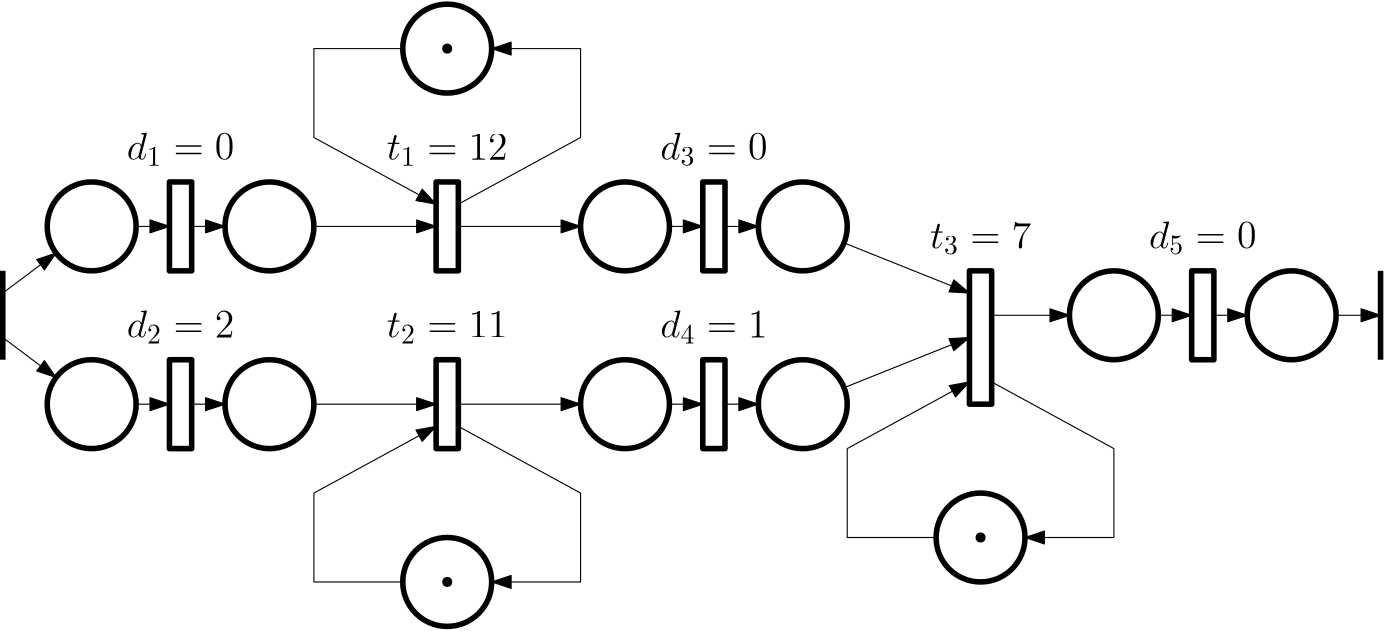 <?xml version="1.0"?>
<!DOCTYPE ipe SYSTEM "ipe.dtd">
<ipe version="70218" creator="Ipe 7.2.28">
<info created="D:20231010160412" modified="D:20231011233914"/>
<ipestyle name="basic">
<symbol name="arrow/arc(spx)">
<path stroke="sym-stroke" fill="sym-stroke" pen="sym-pen">
0 0 m
-1 0.333 l
-1 -0.333 l
h
</path>
</symbol>
<symbol name="arrow/farc(spx)">
<path stroke="sym-stroke" fill="white" pen="sym-pen">
0 0 m
-1 0.333 l
-1 -0.333 l
h
</path>
</symbol>
<symbol name="arrow/ptarc(spx)">
<path stroke="sym-stroke" fill="sym-stroke" pen="sym-pen">
0 0 m
-1 0.333 l
-0.8 0 l
-1 -0.333 l
h
</path>
</symbol>
<symbol name="arrow/fptarc(spx)">
<path stroke="sym-stroke" fill="white" pen="sym-pen">
0 0 m
-1 0.333 l
-0.8 0 l
-1 -0.333 l
h
</path>
</symbol>
<symbol name="mark/circle(sx)" transformations="translations">
<path fill="sym-stroke">
0.6 0 0 0.6 0 0 e
0.4 0 0 0.4 0 0 e
</path>
</symbol>
<symbol name="mark/disk(sx)" transformations="translations">
<path fill="sym-stroke">
0.6 0 0 0.6 0 0 e
</path>
</symbol>
<symbol name="mark/fdisk(sfx)" transformations="translations">
<group>
<path fill="sym-fill">
0.5 0 0 0.5 0 0 e
</path>
<path fill="sym-stroke" fillrule="eofill">
0.6 0 0 0.6 0 0 e
0.4 0 0 0.4 0 0 e
</path>
</group>
</symbol>
<symbol name="mark/box(sx)" transformations="translations">
<path fill="sym-stroke" fillrule="eofill">
-0.6 -0.6 m
0.6 -0.6 l
0.6 0.6 l
-0.6 0.6 l
h
-0.4 -0.4 m
0.4 -0.4 l
0.4 0.4 l
-0.4 0.4 l
h
</path>
</symbol>
<symbol name="mark/square(sx)" transformations="translations">
<path fill="sym-stroke">
-0.6 -0.6 m
0.6 -0.6 l
0.6 0.6 l
-0.6 0.6 l
h
</path>
</symbol>
<symbol name="mark/fsquare(sfx)" transformations="translations">
<group>
<path fill="sym-fill">
-0.5 -0.5 m
0.5 -0.5 l
0.5 0.5 l
-0.5 0.5 l
h
</path>
<path fill="sym-stroke" fillrule="eofill">
-0.6 -0.6 m
0.6 -0.6 l
0.6 0.6 l
-0.6 0.6 l
h
-0.4 -0.4 m
0.4 -0.4 l
0.4 0.4 l
-0.4 0.4 l
h
</path>
</group>
</symbol>
<symbol name="mark/cross(sx)" transformations="translations">
<group>
<path fill="sym-stroke">
-0.43 -0.57 m
0.57 0.43 l
0.43 0.57 l
-0.57 -0.43 l
h
</path>
<path fill="sym-stroke">
-0.43 0.57 m
0.57 -0.43 l
0.43 -0.57 l
-0.57 0.43 l
h
</path>
</group>
</symbol>
<symbol name="arrow/fnormal(spx)">
<path stroke="sym-stroke" fill="white" pen="sym-pen">
0 0 m
-1 0.333 l
-1 -0.333 l
h
</path>
</symbol>
<symbol name="arrow/pointed(spx)">
<path stroke="sym-stroke" fill="sym-stroke" pen="sym-pen">
0 0 m
-1 0.333 l
-0.8 0 l
-1 -0.333 l
h
</path>
</symbol>
<symbol name="arrow/fpointed(spx)">
<path stroke="sym-stroke" fill="white" pen="sym-pen">
0 0 m
-1 0.333 l
-0.8 0 l
-1 -0.333 l
h
</path>
</symbol>
<symbol name="arrow/linear(spx)">
<path stroke="sym-stroke" pen="sym-pen">
-1 0.333 m
0 0 l
-1 -0.333 l
</path>
</symbol>
<symbol name="arrow/fdouble(spx)">
<path stroke="sym-stroke" fill="white" pen="sym-pen">
0 0 m
-1 0.333 l
-1 -0.333 l
h
-1 0 m
-2 0.333 l
-2 -0.333 l
h
</path>
</symbol>
<symbol name="arrow/double(spx)">
<path stroke="sym-stroke" fill="sym-stroke" pen="sym-pen">
0 0 m
-1 0.333 l
-1 -0.333 l
h
-1 0 m
-2 0.333 l
-2 -0.333 l
h
</path>
</symbol>
<symbol name="arrow/mid-normal(spx)">
<path stroke="sym-stroke" fill="sym-stroke" pen="sym-pen">
0.5 0 m
-0.5 0.333 l
-0.5 -0.333 l
h
</path>
</symbol>
<symbol name="arrow/mid-fnormal(spx)">
<path stroke="sym-stroke" fill="white" pen="sym-pen">
0.5 0 m
-0.5 0.333 l
-0.5 -0.333 l
h
</path>
</symbol>
<symbol name="arrow/mid-pointed(spx)">
<path stroke="sym-stroke" fill="sym-stroke" pen="sym-pen">
0.5 0 m
-0.5 0.333 l
-0.3 0 l
-0.5 -0.333 l
h
</path>
</symbol>
<symbol name="arrow/mid-fpointed(spx)">
<path stroke="sym-stroke" fill="white" pen="sym-pen">
0.5 0 m
-0.5 0.333 l
-0.3 0 l
-0.5 -0.333 l
h
</path>
</symbol>
<symbol name="arrow/mid-double(spx)">
<path stroke="sym-stroke" fill="sym-stroke" pen="sym-pen">
1 0 m
0 0.333 l
0 -0.333 l
h
0 0 m
-1 0.333 l
-1 -0.333 l
h
</path>
</symbol>
<symbol name="arrow/mid-fdouble(spx)">
<path stroke="sym-stroke" fill="white" pen="sym-pen">
1 0 m
0 0.333 l
0 -0.333 l
h
0 0 m
-1 0.333 l
-1 -0.333 l
h
</path>
</symbol>
<anglesize name="22.5 deg" value="22.5"/>
<anglesize name="30 deg" value="30"/>
<anglesize name="45 deg" value="45"/>
<anglesize name="60 deg" value="60"/>
<anglesize name="90 deg" value="90"/>
<arrowsize name="large" value="10"/>
<arrowsize name="small" value="5"/>
<arrowsize name="tiny" value="3"/>
<color name="blue" value="0 0 1"/>
<color name="brown" value="0.647 0.165 0.165"/>
<color name="darkblue" value="0 0 0.545"/>
<color name="darkcyan" value="0 0.545 0.545"/>
<color name="darkgray" value="0.663"/>
<color name="darkgreen" value="0 0.392 0"/>
<color name="darkmagenta" value="0.545 0 0.545"/>
<color name="darkorange" value="1 0.549 0"/>
<color name="darkred" value="0.545 0 0"/>
<color name="gold" value="1 0.843 0"/>
<color name="gray" value="0.745"/>
<color name="green" value="0 1 0"/>
<color name="lightblue" value="0.678 0.847 0.902"/>
<color name="lightcyan" value="0.878 1 1"/>
<color name="lightgray" value="0.827"/>
<color name="lightgreen" value="0.565 0.933 0.565"/>
<color name="lightyellow" value="1 1 0.878"/>
<color name="navy" value="0 0 0.502"/>
<color name="orange" value="1 0.647 0"/>
<color name="pink" value="1 0.753 0.796"/>
<color name="purple" value="0.627 0.125 0.941"/>
<color name="red" value="1 0 0"/>
<color name="seagreen" value="0.18 0.545 0.341"/>
<color name="turquoise" value="0.251 0.878 0.816"/>
<color name="violet" value="0.933 0.51 0.933"/>
<color name="yellow" value="1 1 0"/>
<dashstyle name="dash dot dotted" value="[4 2 1 2 1 2] 0"/>
<dashstyle name="dash dotted" value="[4 2 1 2] 0"/>
<dashstyle name="dashed" value="[4] 0"/>
<dashstyle name="dotted" value="[1 3] 0"/>
<gridsize name="10 pts (~3.5 mm)" value="10"/>
<gridsize name="14 pts (~5 mm)" value="14"/>
<gridsize name="16 pts (~6 mm)" value="16"/>
<gridsize name="20 pts (~7 mm)" value="20"/>
<gridsize name="28 pts (~10 mm)" value="28"/>
<gridsize name="32 pts (~12 mm)" value="32"/>
<gridsize name="4 pts" value="4"/>
<gridsize name="56 pts (~20 mm)" value="56"/>
<gridsize name="8 pts (~3 mm)" value="8"/>
<opacity name="10%" value="0.1"/>
<opacity name="30%" value="0.3"/>
<opacity name="50%" value="0.5"/>
<opacity name="75%" value="0.75"/>
<pen name="fat" value="1.2"/>
<pen name="heavier" value="0.8"/>
<pen name="ultrafat" value="2"/>
<symbolsize name="large" value="5"/>
<symbolsize name="small" value="2"/>
<symbolsize name="tiny" value="1.1"/>
<textsize name="Huge" value="\Huge"/>
<textsize name="LARGE" value="\LARGE"/>
<textsize name="Large" value="\Large"/>
<textsize name="footnote" value="\footnotesize"/>
<textsize name="huge" value="\huge"/>
<textsize name="large" value="\large"/>
<textsize name="script" value="\scriptsize"/>
<textsize name="small" value="\small"/>
<textsize name="tiny" value="\tiny"/>
<textstyle name="center" begin="\begin{center}" end="\end{center}"/>
<textstyle name="item" begin="\begin{itemize}\item{}" end="\end{itemize}"/>
<textstyle name="itemize" begin="\begin{itemize}" end="\end{itemize}"/>
<tiling name="falling" angle="-60" step="4" width="1"/>
<tiling name="rising" angle="30" step="4" width="1"/>
</ipestyle>
<page>
<layer name="alpha"/>
<view layers="alpha" active="alpha"/>
<path layer="alpha" matrix="1 0 0 1 -16 0" stroke="black" pen="ultrafat">
32 720 m
32 688 l
</path>
<path matrix="1 0 0 1 -48 0" stroke="black" pen="ultrafat">
16 0 0 16 96 736 e
</path>
<path matrix="1 0 0 1 -48 0" stroke="black" pen="ultrafat">
16 0 0 16 96 672 e
</path>
<path matrix="1 0 0 1 16 0" stroke="black" pen="ultrafat">
16 0 0 16 224 736 e
</path>
<path matrix="1 0 0 1 -80 32" stroke="black" pen="ultrafat">
16 0 0 16 384 704 e
</path>
<path matrix="1 0 0 1 -16 0" stroke="black" pen="ultrafat">
16 0 0 16 256 672 e
</path>
<path matrix="1 0 0 1 -16 0" stroke="black" pen="ultrafat">
188 752 m
188 720 l
196 720 l
196 752 l
h
</path>
<path matrix="1 0 0 1 -16 0" stroke="black" pen="ultrafat">
188 688 m
188 656 l
196 656 l
196 688 l
h
</path>
<path matrix="1 0 0 1 -48 32" stroke="black" pen="ultrafat">
316 720 m
316 688 l
324 688 l
324 720 l
h
</path>
<path matrix="1 0 0 1 -16 0" stroke="black" pen="ultrafat">
16 0 0 16 192 800 e
</path>
<path matrix="1 0 0 1 -16 0" stroke="black" pen="ultrafat">
16 0 0 16 192 608 e
</path>
<path matrix="1 0 0 1 -16 0" stroke="black" arrow="normal/normal">
196 744 m
240 768 l
240 800 l
208 800 l
</path>
<path matrix="1 0 0 1 -16 0" stroke="black" arrow="normal/normal">
176 800 m
144 800 l
144 768 l
188 744 l
</path>
<path matrix="1 0 0 1 -16 0" stroke="black" arrow="normal/normal">
196 664 m
240 640 l
240 608 l
208 608 l
</path>
<path matrix="1 0 0 1 -16 0" stroke="black" arrow="normal/normal">
176 608 m
144 608 l
144 640 l
188 664 l
</path>
<text matrix="1 0 0 1 -48 0" transformations="translations" pos="128 760" stroke="black" type="label" width="38.698" height="9.965" depth="2.15" halign="center" valign="baseline" size="Large" style="math">d_1=0</text>
<text matrix="1 0 0 1 -16 0" transformations="translations" pos="192 760" stroke="black" type="label" width="43.495" height="9.247" depth="2.15" halign="center" valign="baseline" size="Large" style="math">t_1=12</text>
<text matrix="1 0 0 1 -16 0" transformations="translations" pos="192 696" stroke="black" type="label" width="43.495" height="9.247" depth="2.15" halign="center" valign="baseline" size="Large" style="math">t_2 = 11</text>
<text matrix="1 0 0 1 -48 0" transformations="translations" pos="128 696" stroke="black" type="label" width="38.698" height="9.965" depth="2.15" halign="center" valign="baseline" size="Large" style="math">d_2=2</text>
<text matrix="1 0 0 1 16 0" transformations="translations" pos="256 760" stroke="black" type="label" width="38.698" height="9.965" depth="2.15" halign="center" valign="baseline" size="Large" style="math">d_3=0</text>
<text matrix="1 0 0 1 16 0" transformations="translations" pos="256 696" stroke="black" type="label" width="38.698" height="9.965" depth="2.15" halign="center" valign="baseline" size="Large" style="math">d_4=1</text>
<text matrix="1 0 0 1 64 0" transformations="translations" pos="384 728" stroke="black" type="label" width="38.698" height="9.965" depth="2.15" halign="center" valign="baseline" size="Large" style="math">d_5=0</text>
<text matrix="1 0 0 1 48 0" transformations="translations" pos="320 728" stroke="black" type="label" width="36.471" height="9.247" depth="2.15" halign="center" valign="baseline" size="Large" style="math">t_3=7</text>
<path matrix="1 0 0 1 -112 0" stroke="black" pen="ultrafat">
188 752 m
188 720 l
196 720 l
196 752 l
h
</path>
<path matrix="1 0 0 1 16 0" stroke="black" pen="ultrafat">
16 0 0 16 96 736 e
</path>
<path matrix="1 0 0 1 32 0" stroke="black" pen="ultrafat">
16 0 0 16 384 704 e
</path>
<path matrix="1 0 0 1.5 48 -360" stroke="black" pen="ultrafat">
316 720 m
316 688 l
324 688 l
324 720 l
h
</path>
<path matrix="1 0 0 1 -80 -32" stroke="black" pen="ultrafat">
16 0 0 16 384 704 e
</path>
<path matrix="1 0 0 1 64 0" stroke="black" pen="ultrafat">
448 720 m
448 688 l
</path>
<path matrix="1 0 0 1 -48 -32" stroke="black" pen="ultrafat">
316 720 m
316 688 l
324 688 l
324 720 l
h
</path>
<path matrix="1 0 0 1 96 0" stroke="black" pen="ultrafat">
16 0 0 16 384 704 e
</path>
<path matrix="1 0 0 1 128 0" stroke="black" pen="ultrafat">
316 720 m
316 688 l
324 688 l
324 720 l
h
</path>
<path matrix="1 0 0 1 -112 -64" stroke="black" pen="ultrafat">
188 752 m
188 720 l
196 720 l
196 752 l
h
</path>
<path matrix="1 0 0 1 16 -64" stroke="black" pen="ultrafat">
16 0 0 16 96 736 e
</path>
<path matrix="1 0 0 1 -16 0" stroke="black" arrow="normal/normal">
32 712 m
51.2 726.4 l
</path>
<path matrix="1 0 0 1 -16 0" stroke="black" arrow="normal/normal">
32 696 m
51.2 681.6 l
</path>
<path matrix="1 0 0 1 -16 0" stroke="black" arrow="normal/normal">
80 736 m
92 736 l
</path>
<path matrix="1 0 0 1 -16 0" stroke="black" arrow="normal/normal">
80 672 m
92 672 l
</path>
<path matrix="1 0 0 1 -16 0" stroke="black" arrow="normal/normal">
100 736 m
112 736 l
</path>
<path matrix="1 0 0 1 -16 0" stroke="black" arrow="normal/normal">
100 672 m
112 672 l
</path>
<path matrix="1 0 0 1 -16 0" stroke="black" arrow="normal/normal">
144 736 m
188 736 l
</path>
<path matrix="1 0 0 1 -16 0" stroke="black" arrow="normal/normal">
144 672 m
188 672 l
</path>
<path matrix="1 0 0 1 -16 0" stroke="black" arrow="normal/normal">
196 736 m
240 736 l
</path>
<path matrix="1 0 0 1 -16 0" stroke="black" arrow="normal/normal">
196 672 m
240 672 l
</path>
<path matrix="1 0 0 1 -16 0" stroke="black" arrow="normal/normal">
272 736 m
284 736 l
</path>
<path matrix="1 0 0 1 -16 0" stroke="black" arrow="normal/normal">
292 736 m
304 736 l
</path>
<path matrix="1 0 0 1 -16 0" stroke="black" arrow="normal/normal">
272 672 m
284 672 l
</path>
<path matrix="1 0 0 1 -16 0" stroke="black" arrow="normal/normal">
292 672 m
304 672 l
</path>
<path matrix="1 0 0 1 16 0" stroke="black" arrow="normal/normal">
416 704 m
428 704 l
</path>
<path matrix="1 0 0 1 16 0" stroke="black" arrow="normal/normal">
436 704 m
448 704 l
</path>
<path matrix="1 0 0 1 16 0" stroke="black" arrow="normal/normal">
480 704 m
496 704 l
</path>
<path stroke="black" arrow="normal/normal">
318.856 730.058 m
364 712 l
</path>
<path stroke="black" arrow="normal/normal">
318.856 677.942 m
364 696 l
</path>
<path matrix="1 0 0 1 176 16" stroke="black" pen="ultrafat">
16 0 0 16 192 608 e
</path>
<path matrix="1 0 0 1 176 16" stroke="black" arrow="normal/normal">
196 664 m
240 640 l
240 608 l
208 608 l
</path>
<path matrix="1 0 0 1 176 16" stroke="black" arrow="normal/normal">
176 608 m
144 608 l
144 640 l
188 664 l
</path>
<path stroke="black" arrow="normal/normal">
372 704 m
400 704 l
</path>
<use name="mark/disk(sx)" pos="176 800" size="normal" stroke="black"/>
<use name="mark/disk(sx)" pos="176 608" size="normal" stroke="black"/>
<use name="mark/disk(sx)" pos="368 624" size="normal" stroke="black"/>
</page>
</ipe>
